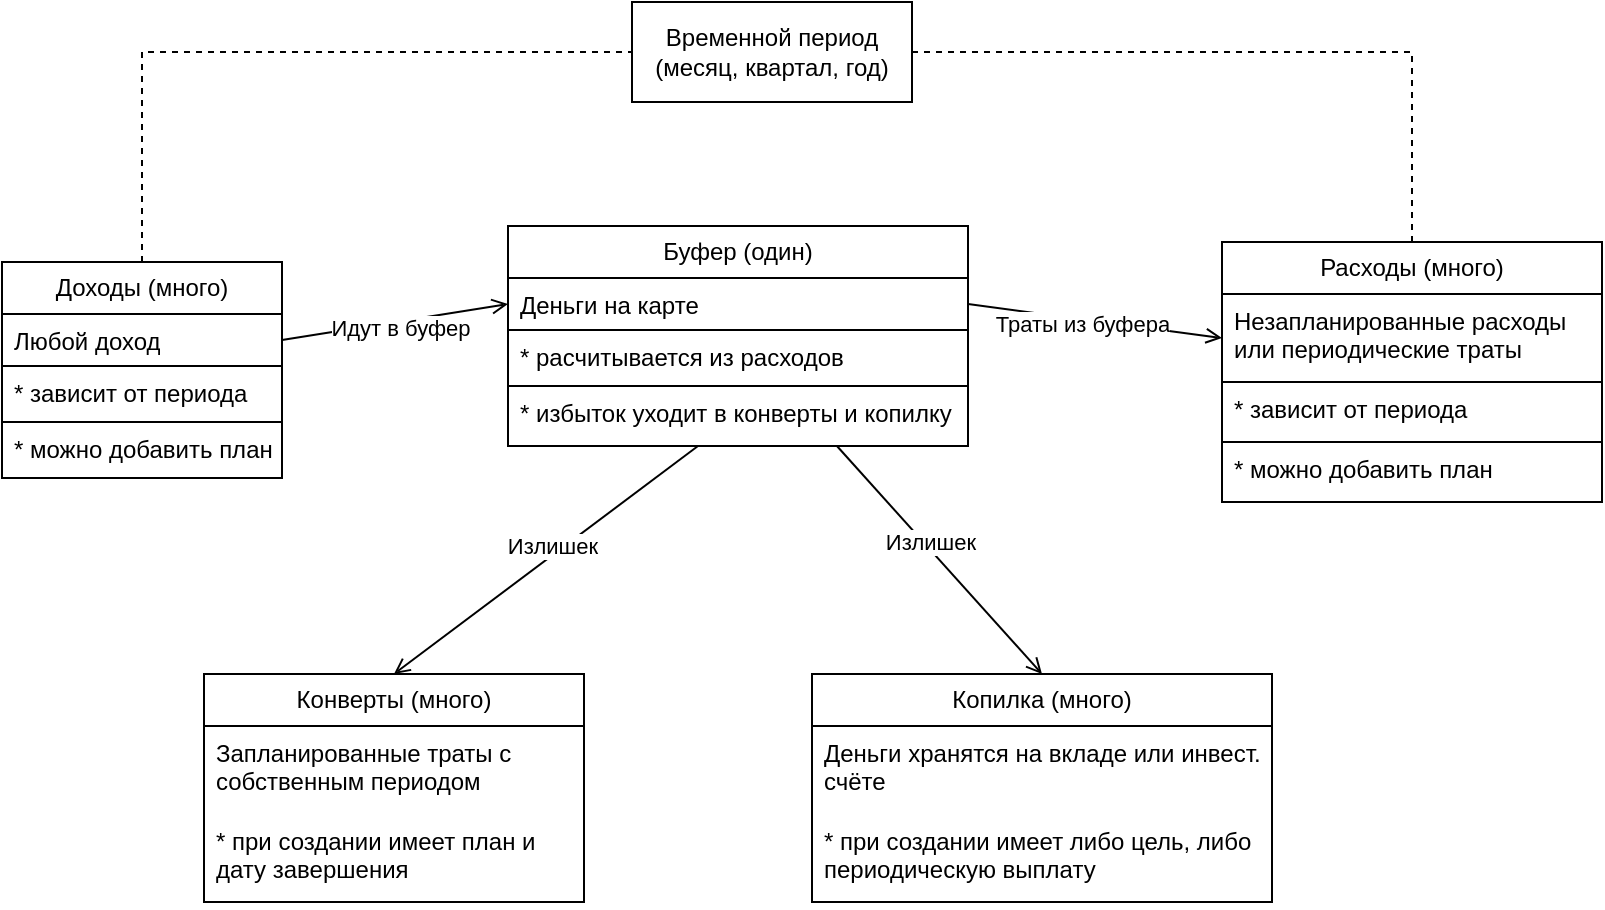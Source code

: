 <mxfile version="24.0.4" type="device">
  <diagram name="Страница — 1" id="rjoIiBt-hg38BlFHQYsb">
    <mxGraphModel dx="1434" dy="844" grid="0" gridSize="10" guides="1" tooltips="1" connect="1" arrows="1" fold="1" page="1" pageScale="1" pageWidth="850" pageHeight="1100" math="0" shadow="0">
      <root>
        <mxCell id="0" />
        <mxCell id="1" parent="0" />
        <mxCell id="b03-ie_SCspEyGQdQe4q-4" value="Буфер (один)" style="swimlane;fontStyle=0;childLayout=stackLayout;horizontal=1;startSize=26;fillColor=none;horizontalStack=0;resizeParent=1;resizeParentMax=0;resizeLast=0;collapsible=1;marginBottom=0;whiteSpace=wrap;html=1;" vertex="1" parent="1">
          <mxGeometry x="273" y="142" width="230" height="110" as="geometry" />
        </mxCell>
        <mxCell id="b03-ie_SCspEyGQdQe4q-5" value="Деньги на карте" style="text;strokeColor=none;fillColor=none;align=left;verticalAlign=top;spacingLeft=4;spacingRight=4;overflow=hidden;rotatable=0;points=[[0,0.5],[1,0.5]];portConstraint=eastwest;whiteSpace=wrap;html=1;" vertex="1" parent="b03-ie_SCspEyGQdQe4q-4">
          <mxGeometry y="26" width="230" height="26" as="geometry" />
        </mxCell>
        <mxCell id="b03-ie_SCspEyGQdQe4q-29" value="* расчитывается из расходов" style="text;strokeColor=default;fillColor=none;align=left;verticalAlign=top;spacingLeft=4;spacingRight=4;overflow=hidden;rotatable=0;points=[[0,0.5],[1,0.5]];portConstraint=eastwest;whiteSpace=wrap;html=1;" vertex="1" parent="b03-ie_SCspEyGQdQe4q-4">
          <mxGeometry y="52" width="230" height="28" as="geometry" />
        </mxCell>
        <mxCell id="b03-ie_SCspEyGQdQe4q-31" value="&lt;span style=&quot;background-color: initial;&quot;&gt;* избыток уходит в конверты и копилку&lt;/span&gt;" style="text;strokeColor=none;fillColor=none;align=left;verticalAlign=top;spacingLeft=4;spacingRight=4;overflow=hidden;rotatable=0;points=[[0,0.5],[1,0.5]];portConstraint=eastwest;whiteSpace=wrap;html=1;" vertex="1" parent="b03-ie_SCspEyGQdQe4q-4">
          <mxGeometry y="80" width="230" height="30" as="geometry" />
        </mxCell>
        <mxCell id="b03-ie_SCspEyGQdQe4q-36" style="edgeStyle=orthogonalEdgeStyle;rounded=0;orthogonalLoop=1;jettySize=auto;html=1;exitX=0.5;exitY=0;exitDx=0;exitDy=0;entryX=1;entryY=0.5;entryDx=0;entryDy=0;endArrow=none;endFill=0;dashed=1;" edge="1" parent="1" source="b03-ie_SCspEyGQdQe4q-8" target="b03-ie_SCspEyGQdQe4q-34">
          <mxGeometry relative="1" as="geometry" />
        </mxCell>
        <mxCell id="b03-ie_SCspEyGQdQe4q-8" value="Расходы (много)" style="swimlane;fontStyle=0;childLayout=stackLayout;horizontal=1;startSize=26;fillColor=none;horizontalStack=0;resizeParent=1;resizeParentMax=0;resizeLast=0;collapsible=1;marginBottom=0;whiteSpace=wrap;html=1;" vertex="1" parent="1">
          <mxGeometry x="630" y="150" width="190" height="130" as="geometry" />
        </mxCell>
        <mxCell id="b03-ie_SCspEyGQdQe4q-9" value="Незапланированные расходы или периодические траты" style="text;strokeColor=none;fillColor=none;align=left;verticalAlign=top;spacingLeft=4;spacingRight=4;overflow=hidden;rotatable=0;points=[[0,0.5],[1,0.5]];portConstraint=eastwest;whiteSpace=wrap;html=1;" vertex="1" parent="b03-ie_SCspEyGQdQe4q-8">
          <mxGeometry y="26" width="190" height="44" as="geometry" />
        </mxCell>
        <mxCell id="b03-ie_SCspEyGQdQe4q-10" value="* зависит от периода" style="text;strokeColor=default;fillColor=none;align=left;verticalAlign=top;spacingLeft=4;spacingRight=4;overflow=hidden;rotatable=0;points=[[0,0.5],[1,0.5]];portConstraint=eastwest;whiteSpace=wrap;html=1;" vertex="1" parent="b03-ie_SCspEyGQdQe4q-8">
          <mxGeometry y="70" width="190" height="30" as="geometry" />
        </mxCell>
        <mxCell id="b03-ie_SCspEyGQdQe4q-47" value="* можно добавить план" style="text;strokeColor=default;fillColor=none;align=left;verticalAlign=top;spacingLeft=4;spacingRight=4;overflow=hidden;rotatable=0;points=[[0,0.5],[1,0.5]];portConstraint=eastwest;whiteSpace=wrap;html=1;" vertex="1" parent="b03-ie_SCspEyGQdQe4q-8">
          <mxGeometry y="100" width="190" height="30" as="geometry" />
        </mxCell>
        <mxCell id="b03-ie_SCspEyGQdQe4q-44" style="rounded=0;orthogonalLoop=1;jettySize=auto;html=1;exitX=0.5;exitY=0;exitDx=0;exitDy=0;startArrow=open;startFill=0;endArrow=none;endFill=0;" edge="1" parent="1" source="b03-ie_SCspEyGQdQe4q-12" target="b03-ie_SCspEyGQdQe4q-4">
          <mxGeometry relative="1" as="geometry" />
        </mxCell>
        <mxCell id="b03-ie_SCspEyGQdQe4q-46" value="Излишек" style="edgeLabel;html=1;align=center;verticalAlign=middle;resizable=0;points=[];" vertex="1" connectable="0" parent="b03-ie_SCspEyGQdQe4q-44">
          <mxGeometry x="0.133" y="-3" relative="1" as="geometry">
            <mxPoint as="offset" />
          </mxGeometry>
        </mxCell>
        <mxCell id="b03-ie_SCspEyGQdQe4q-12" value="Копилка (много)" style="swimlane;fontStyle=0;childLayout=stackLayout;horizontal=1;startSize=26;fillColor=none;horizontalStack=0;resizeParent=1;resizeParentMax=0;resizeLast=0;collapsible=1;marginBottom=0;whiteSpace=wrap;html=1;" vertex="1" parent="1">
          <mxGeometry x="425" y="366" width="230" height="114" as="geometry" />
        </mxCell>
        <mxCell id="b03-ie_SCspEyGQdQe4q-14" value="Деньги хранятся на вкладе или инвест. счёте" style="text;strokeColor=none;fillColor=none;align=left;verticalAlign=top;spacingLeft=4;spacingRight=4;overflow=hidden;rotatable=0;points=[[0,0.5],[1,0.5]];portConstraint=eastwest;whiteSpace=wrap;html=1;" vertex="1" parent="b03-ie_SCspEyGQdQe4q-12">
          <mxGeometry y="26" width="230" height="44" as="geometry" />
        </mxCell>
        <mxCell id="b03-ie_SCspEyGQdQe4q-55" value="* при создании имеет либо цель, либо периодическую выплату" style="text;strokeColor=none;fillColor=none;align=left;verticalAlign=top;spacingLeft=4;spacingRight=4;overflow=hidden;rotatable=0;points=[[0,0.5],[1,0.5]];portConstraint=eastwest;whiteSpace=wrap;html=1;" vertex="1" parent="b03-ie_SCspEyGQdQe4q-12">
          <mxGeometry y="70" width="230" height="44" as="geometry" />
        </mxCell>
        <mxCell id="b03-ie_SCspEyGQdQe4q-20" value="Конверты (много)" style="swimlane;fontStyle=0;childLayout=stackLayout;horizontal=1;startSize=26;fillColor=none;horizontalStack=0;resizeParent=1;resizeParentMax=0;resizeLast=0;collapsible=1;marginBottom=0;whiteSpace=wrap;html=1;" vertex="1" parent="1">
          <mxGeometry x="121" y="366" width="190" height="114" as="geometry" />
        </mxCell>
        <mxCell id="b03-ie_SCspEyGQdQe4q-21" value="Запланированные траты с собственным периодом" style="text;strokeColor=none;fillColor=none;align=left;verticalAlign=top;spacingLeft=4;spacingRight=4;overflow=hidden;rotatable=0;points=[[0,0.5],[1,0.5]];portConstraint=eastwest;whiteSpace=wrap;html=1;" vertex="1" parent="b03-ie_SCspEyGQdQe4q-20">
          <mxGeometry y="26" width="190" height="44" as="geometry" />
        </mxCell>
        <mxCell id="b03-ie_SCspEyGQdQe4q-54" value="* при создании имеет план и дату завершения" style="text;strokeColor=none;fillColor=none;align=left;verticalAlign=top;spacingLeft=4;spacingRight=4;overflow=hidden;rotatable=0;points=[[0,0.5],[1,0.5]];portConstraint=eastwest;whiteSpace=wrap;html=1;" vertex="1" parent="b03-ie_SCspEyGQdQe4q-20">
          <mxGeometry y="70" width="190" height="44" as="geometry" />
        </mxCell>
        <mxCell id="b03-ie_SCspEyGQdQe4q-35" style="edgeStyle=orthogonalEdgeStyle;rounded=0;orthogonalLoop=1;jettySize=auto;html=1;exitX=0.5;exitY=0;exitDx=0;exitDy=0;entryX=0;entryY=0.5;entryDx=0;entryDy=0;endArrow=none;endFill=0;dashed=1;" edge="1" parent="1" source="b03-ie_SCspEyGQdQe4q-24" target="b03-ie_SCspEyGQdQe4q-34">
          <mxGeometry relative="1" as="geometry" />
        </mxCell>
        <mxCell id="b03-ie_SCspEyGQdQe4q-24" value="Доходы (много)" style="swimlane;fontStyle=0;childLayout=stackLayout;horizontal=1;startSize=26;fillColor=none;horizontalStack=0;resizeParent=1;resizeParentMax=0;resizeLast=0;collapsible=1;marginBottom=0;whiteSpace=wrap;html=1;" vertex="1" parent="1">
          <mxGeometry x="20" y="160" width="140" height="108" as="geometry" />
        </mxCell>
        <mxCell id="b03-ie_SCspEyGQdQe4q-25" value="Любой доход" style="text;strokeColor=none;fillColor=none;align=left;verticalAlign=top;spacingLeft=4;spacingRight=4;overflow=hidden;rotatable=0;points=[[0,0.5],[1,0.5]];portConstraint=eastwest;whiteSpace=wrap;html=1;" vertex="1" parent="b03-ie_SCspEyGQdQe4q-24">
          <mxGeometry y="26" width="140" height="26" as="geometry" />
        </mxCell>
        <mxCell id="b03-ie_SCspEyGQdQe4q-26" value="* зависит от периода" style="text;strokeColor=default;fillColor=none;align=left;verticalAlign=top;spacingLeft=4;spacingRight=4;overflow=hidden;rotatable=0;points=[[0,0.5],[1,0.5]];portConstraint=eastwest;whiteSpace=wrap;html=1;" vertex="1" parent="b03-ie_SCspEyGQdQe4q-24">
          <mxGeometry y="52" width="140" height="28" as="geometry" />
        </mxCell>
        <mxCell id="b03-ie_SCspEyGQdQe4q-49" value="* можно добавить план" style="text;strokeColor=default;fillColor=none;align=left;verticalAlign=top;spacingLeft=4;spacingRight=4;overflow=hidden;rotatable=0;points=[[0,0.5],[1,0.5]];portConstraint=eastwest;whiteSpace=wrap;html=1;" vertex="1" parent="b03-ie_SCspEyGQdQe4q-24">
          <mxGeometry y="80" width="140" height="28" as="geometry" />
        </mxCell>
        <mxCell id="b03-ie_SCspEyGQdQe4q-34" value="Временной период (месяц, квартал, год)" style="html=1;whiteSpace=wrap;" vertex="1" parent="1">
          <mxGeometry x="335" y="30" width="140" height="50" as="geometry" />
        </mxCell>
        <mxCell id="b03-ie_SCspEyGQdQe4q-38" style="rounded=0;orthogonalLoop=1;jettySize=auto;html=1;exitX=1;exitY=0.5;exitDx=0;exitDy=0;entryX=0;entryY=0.5;entryDx=0;entryDy=0;endArrow=open;endFill=0;" edge="1" parent="1" source="b03-ie_SCspEyGQdQe4q-25" target="b03-ie_SCspEyGQdQe4q-5">
          <mxGeometry relative="1" as="geometry" />
        </mxCell>
        <mxCell id="b03-ie_SCspEyGQdQe4q-41" value="Идут в буфер" style="edgeLabel;html=1;align=center;verticalAlign=middle;resizable=0;points=[];" vertex="1" connectable="0" parent="b03-ie_SCspEyGQdQe4q-38">
          <mxGeometry x="0.03" y="-3" relative="1" as="geometry">
            <mxPoint as="offset" />
          </mxGeometry>
        </mxCell>
        <mxCell id="b03-ie_SCspEyGQdQe4q-39" style="rounded=0;orthogonalLoop=1;jettySize=auto;html=1;exitX=1;exitY=0.5;exitDx=0;exitDy=0;entryX=0;entryY=0.5;entryDx=0;entryDy=0;endArrow=open;endFill=0;" edge="1" parent="1" source="b03-ie_SCspEyGQdQe4q-5" target="b03-ie_SCspEyGQdQe4q-9">
          <mxGeometry relative="1" as="geometry" />
        </mxCell>
        <mxCell id="b03-ie_SCspEyGQdQe4q-42" value="Траты из буфера" style="edgeLabel;html=1;align=center;verticalAlign=middle;resizable=0;points=[];" vertex="1" connectable="0" parent="b03-ie_SCspEyGQdQe4q-39">
          <mxGeometry x="-0.105" y="-2" relative="1" as="geometry">
            <mxPoint as="offset" />
          </mxGeometry>
        </mxCell>
        <mxCell id="b03-ie_SCspEyGQdQe4q-43" style="rounded=0;orthogonalLoop=1;jettySize=auto;html=1;exitX=0.5;exitY=0;exitDx=0;exitDy=0;startArrow=open;startFill=0;endArrow=none;endFill=0;" edge="1" parent="1" source="b03-ie_SCspEyGQdQe4q-20" target="b03-ie_SCspEyGQdQe4q-31">
          <mxGeometry relative="1" as="geometry" />
        </mxCell>
        <mxCell id="b03-ie_SCspEyGQdQe4q-45" value="Излишек" style="edgeLabel;html=1;align=center;verticalAlign=middle;resizable=0;points=[];" vertex="1" connectable="0" parent="b03-ie_SCspEyGQdQe4q-43">
          <mxGeometry x="0.068" y="4" relative="1" as="geometry">
            <mxPoint as="offset" />
          </mxGeometry>
        </mxCell>
      </root>
    </mxGraphModel>
  </diagram>
</mxfile>
